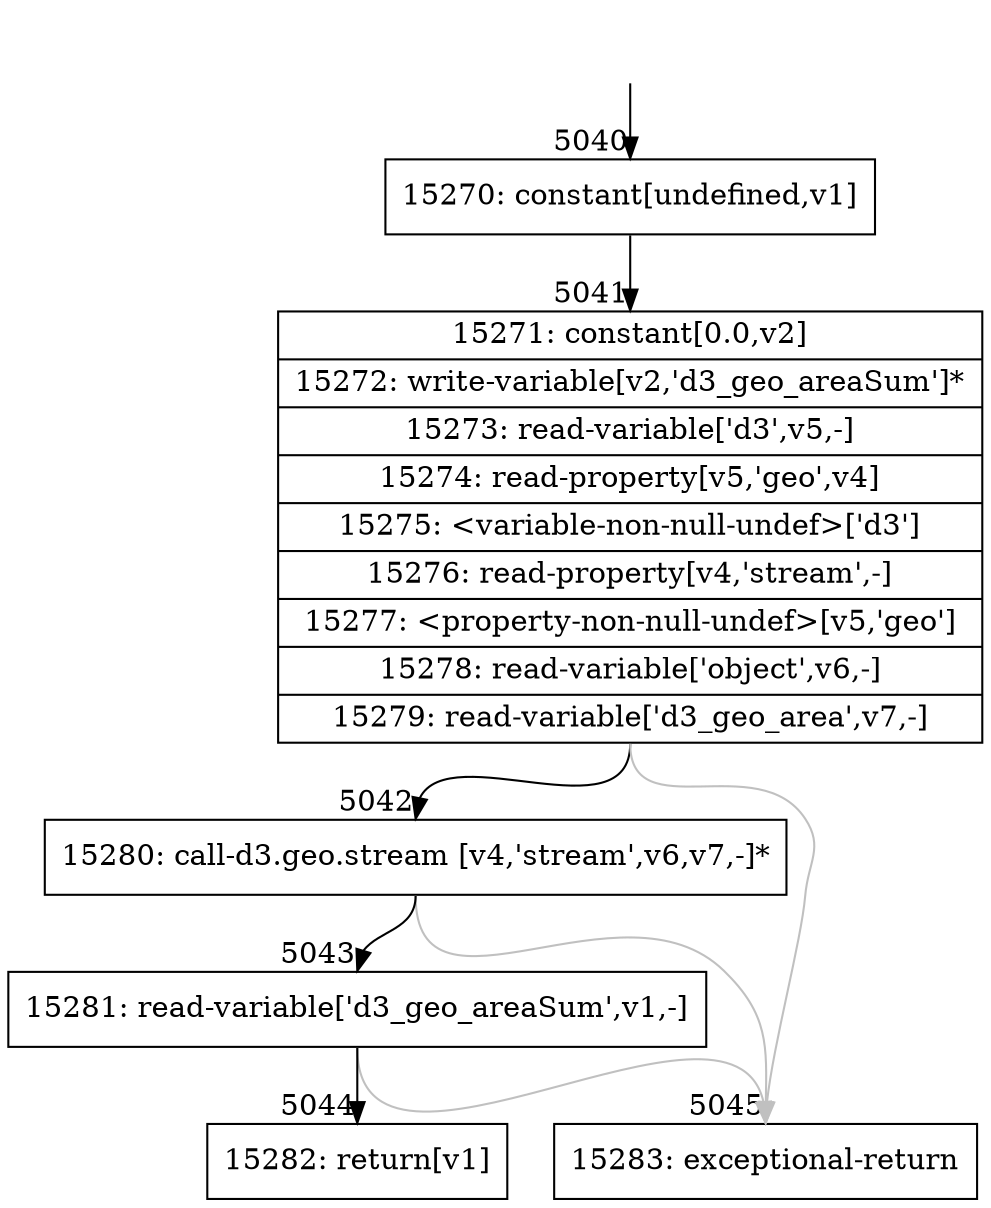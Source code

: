digraph {
rankdir="TD"
BB_entry481[shape=none,label=""];
BB_entry481 -> BB5040 [tailport=s, headport=n, headlabel="    5040"]
BB5040 [shape=record label="{15270: constant[undefined,v1]}" ] 
BB5040 -> BB5041 [tailport=s, headport=n, headlabel="      5041"]
BB5041 [shape=record label="{15271: constant[0.0,v2]|15272: write-variable[v2,'d3_geo_areaSum']*|15273: read-variable['d3',v5,-]|15274: read-property[v5,'geo',v4]|15275: \<variable-non-null-undef\>['d3']|15276: read-property[v4,'stream',-]|15277: \<property-non-null-undef\>[v5,'geo']|15278: read-variable['object',v6,-]|15279: read-variable['d3_geo_area',v7,-]}" ] 
BB5041 -> BB5042 [tailport=s, headport=n, headlabel="      5042"]
BB5041 -> BB5045 [tailport=s, headport=n, color=gray, headlabel="      5045"]
BB5042 [shape=record label="{15280: call-d3.geo.stream [v4,'stream',v6,v7,-]*}" ] 
BB5042 -> BB5043 [tailport=s, headport=n, headlabel="      5043"]
BB5042 -> BB5045 [tailport=s, headport=n, color=gray]
BB5043 [shape=record label="{15281: read-variable['d3_geo_areaSum',v1,-]}" ] 
BB5043 -> BB5044 [tailport=s, headport=n, headlabel="      5044"]
BB5043 -> BB5045 [tailport=s, headport=n, color=gray]
BB5044 [shape=record label="{15282: return[v1]}" ] 
BB5045 [shape=record label="{15283: exceptional-return}" ] 
//#$~ 2932
}
